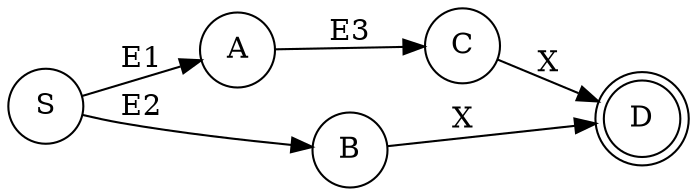 digraph D {
  graph [ dpi = 300 ];
  rankdir=LR;

  s [shape=circle, label="S"]
  a [shape=circle, label="A"]
  b [shape=circle, label="B"]
  c [shape=circle, label="C"]
  d [shape=doublecircle, label="D"]

  s -> a [label="E1"]
  s -> b [label="E2"]
  a -> c [label="E3"]
  c -> d [label="X"]
  b -> d [label="X"]
}
